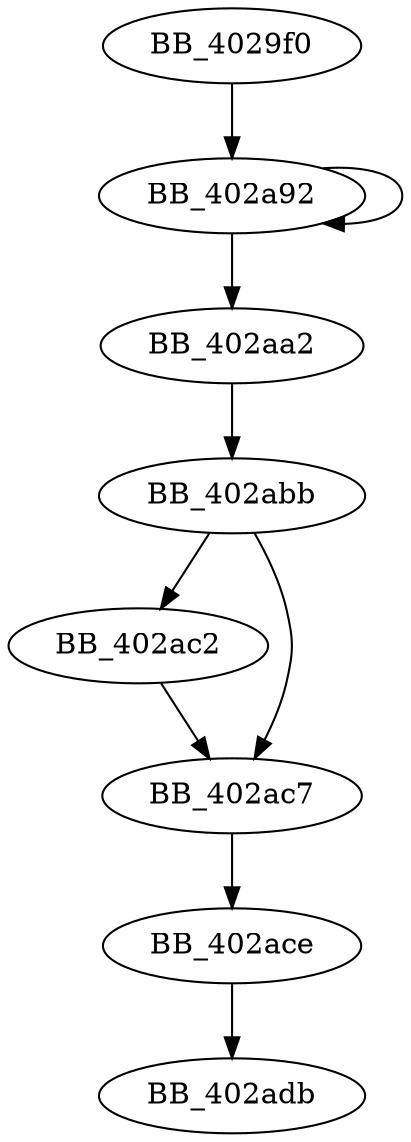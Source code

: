 DiGraph sub_4029F0{
BB_4029f0->BB_402a92
BB_402a92->BB_402a92
BB_402a92->BB_402aa2
BB_402aa2->BB_402abb
BB_402abb->BB_402ac2
BB_402abb->BB_402ac7
BB_402ac2->BB_402ac7
BB_402ac7->BB_402ace
BB_402ace->BB_402adb
}
